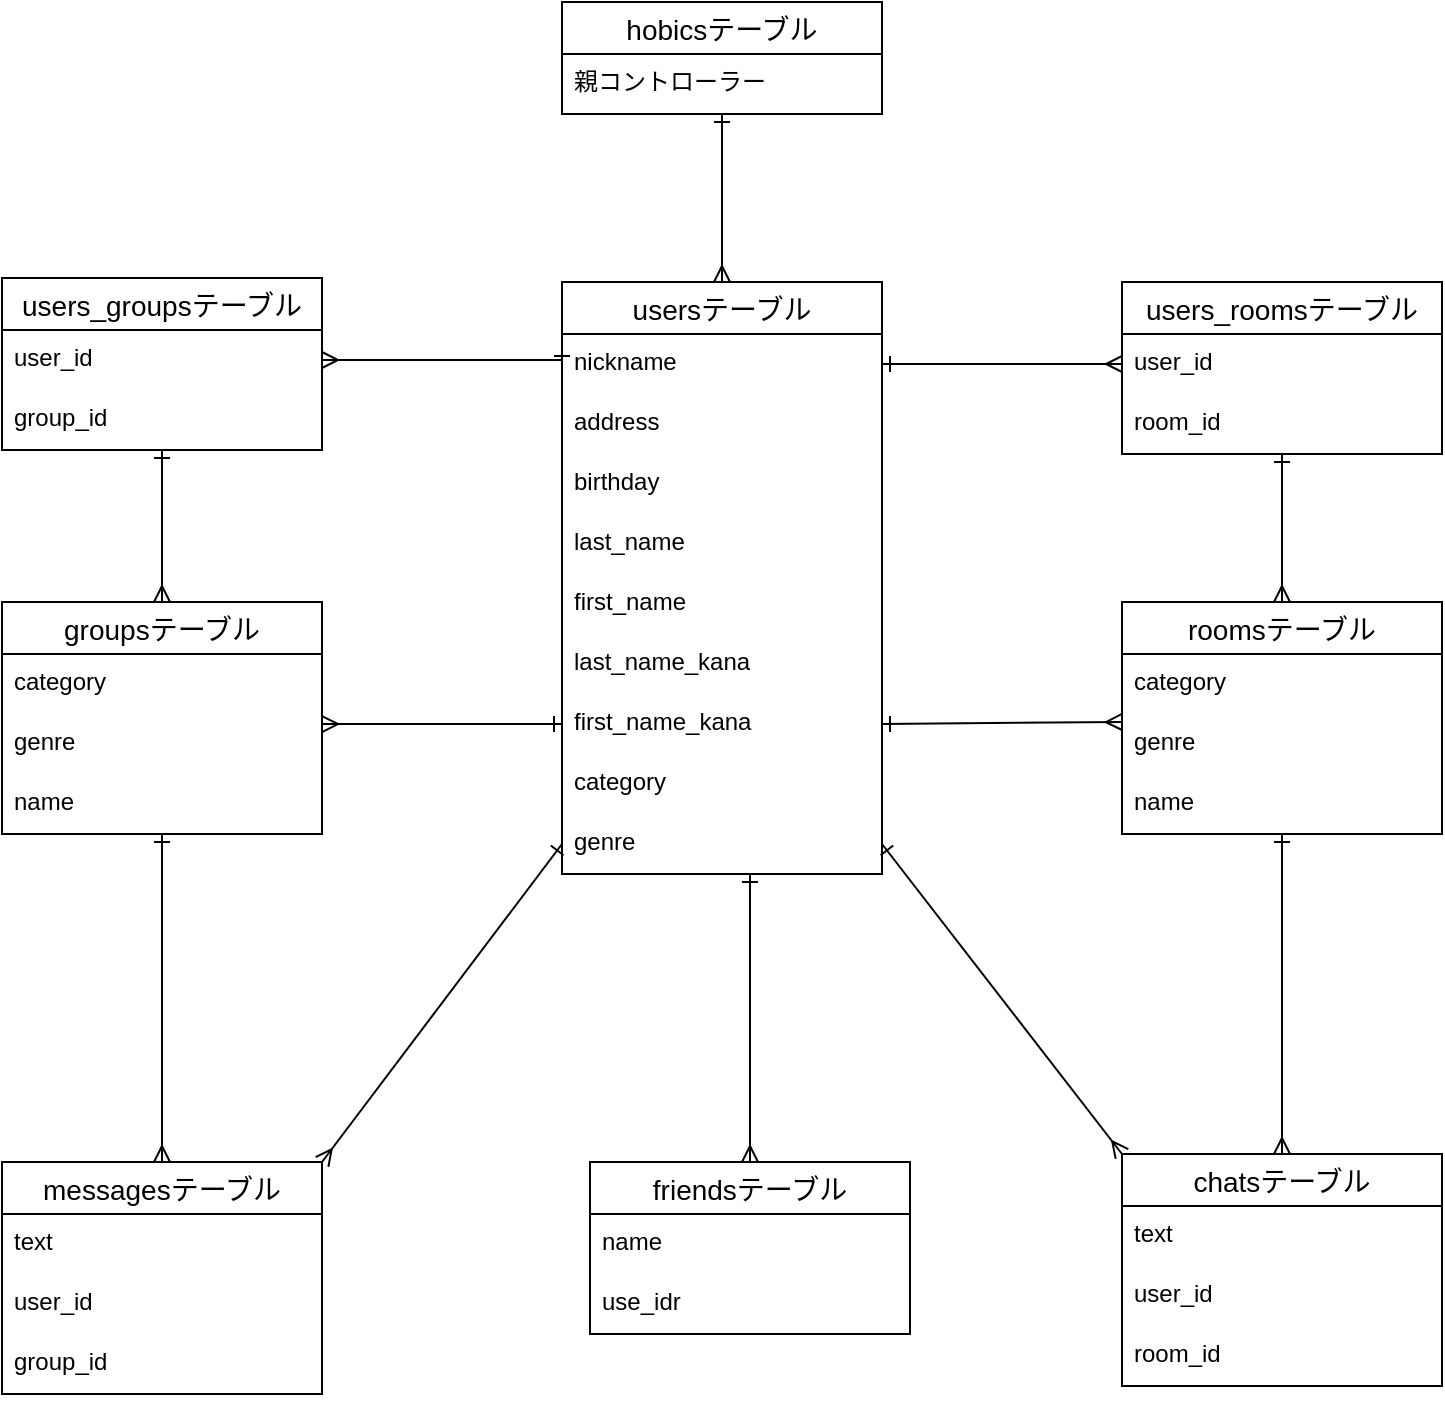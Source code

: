 <mxfile version="13.6.5">
    <diagram id="9KIjpPUinPA-i9aHkoCl" name="ページ1">
        <mxGraphModel dx="728" dy="680" grid="1" gridSize="10" guides="1" tooltips="1" connect="1" arrows="1" fold="1" page="1" pageScale="1" pageWidth="827" pageHeight="1169" math="0" shadow="0">
            <root>
                <mxCell id="0"/>
                <mxCell id="1" parent="0"/>
                <mxCell id="473" style="edgeStyle=elbowEdgeStyle;rounded=0;orthogonalLoop=1;jettySize=auto;html=1;entryX=0.5;entryY=0;entryDx=0;entryDy=0;startArrow=ERone;startFill=0;endArrow=ERmany;endFill=0;" parent="1" source="423" target="469" edge="1">
                    <mxGeometry relative="1" as="geometry"/>
                </mxCell>
                <mxCell id="462" style="edgeStyle=orthogonalEdgeStyle;rounded=0;orthogonalLoop=1;jettySize=auto;html=1;entryX=0.5;entryY=0;entryDx=0;entryDy=0;startArrow=ERone;startFill=0;endArrow=ERmany;endFill=0;" parent="1" source="453" target="458" edge="1">
                    <mxGeometry relative="1" as="geometry">
                        <Array as="points">
                            <mxPoint x="680" y="520"/>
                        </Array>
                    </mxGeometry>
                </mxCell>
                <mxCell id="467" style="edgeStyle=orthogonalEdgeStyle;rounded=0;orthogonalLoop=1;jettySize=auto;html=1;entryX=0.5;entryY=0;entryDx=0;entryDy=0;startArrow=ERone;startFill=0;endArrow=ERmany;endFill=0;" parent="1" source="458" target="463" edge="1">
                    <mxGeometry relative="1" as="geometry"/>
                </mxCell>
                <mxCell id="469" value="friendsテーブル" style="swimlane;fontStyle=0;childLayout=stackLayout;horizontal=1;startSize=26;horizontalStack=0;resizeParent=1;resizeParentMax=0;resizeLast=0;collapsible=1;marginBottom=0;align=center;fontSize=14;" parent="1" vertex="1">
                    <mxGeometry x="334" y="800" width="160" height="86" as="geometry"/>
                </mxCell>
                <mxCell id="470" value="name" style="text;strokeColor=none;fillColor=none;spacingLeft=4;spacingRight=4;overflow=hidden;rotatable=0;points=[[0,0.5],[1,0.5]];portConstraint=eastwest;fontSize=12;" parent="469" vertex="1">
                    <mxGeometry y="26" width="160" height="30" as="geometry"/>
                </mxCell>
                <mxCell id="471" value="use_idr" style="text;strokeColor=none;fillColor=none;spacingLeft=4;spacingRight=4;overflow=hidden;rotatable=0;points=[[0,0.5],[1,0.5]];portConstraint=eastwest;fontSize=12;" parent="469" vertex="1">
                    <mxGeometry y="56" width="160" height="30" as="geometry"/>
                </mxCell>
                <mxCell id="463" value="chatsテーブル" style="swimlane;fontStyle=0;childLayout=stackLayout;horizontal=1;startSize=26;horizontalStack=0;resizeParent=1;resizeParentMax=0;resizeLast=0;collapsible=1;marginBottom=0;align=center;fontSize=14;" parent="1" vertex="1">
                    <mxGeometry x="600" y="796" width="160" height="116" as="geometry"/>
                </mxCell>
                <mxCell id="464" value="text" style="text;strokeColor=none;fillColor=none;spacingLeft=4;spacingRight=4;overflow=hidden;rotatable=0;points=[[0,0.5],[1,0.5]];portConstraint=eastwest;fontSize=12;" parent="463" vertex="1">
                    <mxGeometry y="26" width="160" height="30" as="geometry"/>
                </mxCell>
                <mxCell id="465" value="user_id" style="text;strokeColor=none;fillColor=none;spacingLeft=4;spacingRight=4;overflow=hidden;rotatable=0;points=[[0,0.5],[1,0.5]];portConstraint=eastwest;fontSize=12;" parent="463" vertex="1">
                    <mxGeometry y="56" width="160" height="30" as="geometry"/>
                </mxCell>
                <mxCell id="466" value="room_id" style="text;strokeColor=none;fillColor=none;spacingLeft=4;spacingRight=4;overflow=hidden;rotatable=0;points=[[0,0.5],[1,0.5]];portConstraint=eastwest;fontSize=12;" parent="463" vertex="1">
                    <mxGeometry y="86" width="160" height="30" as="geometry"/>
                </mxCell>
                <mxCell id="446" value="messagesテーブル" style="swimlane;fontStyle=0;childLayout=stackLayout;horizontal=1;startSize=26;horizontalStack=0;resizeParent=1;resizeParentMax=0;resizeLast=0;collapsible=1;marginBottom=0;align=center;fontSize=14;" parent="1" vertex="1">
                    <mxGeometry x="40" y="800" width="160" height="116" as="geometry"/>
                </mxCell>
                <mxCell id="447" value="text" style="text;strokeColor=none;fillColor=none;spacingLeft=4;spacingRight=4;overflow=hidden;rotatable=0;points=[[0,0.5],[1,0.5]];portConstraint=eastwest;fontSize=12;" parent="446" vertex="1">
                    <mxGeometry y="26" width="160" height="30" as="geometry"/>
                </mxCell>
                <mxCell id="448" value="user_id" style="text;strokeColor=none;fillColor=none;spacingLeft=4;spacingRight=4;overflow=hidden;rotatable=0;points=[[0,0.5],[1,0.5]];portConstraint=eastwest;fontSize=12;" parent="446" vertex="1">
                    <mxGeometry y="56" width="160" height="30" as="geometry"/>
                </mxCell>
                <mxCell id="449" value="group_id" style="text;strokeColor=none;fillColor=none;spacingLeft=4;spacingRight=4;overflow=hidden;rotatable=0;points=[[0,0.5],[1,0.5]];portConstraint=eastwest;fontSize=12;" parent="446" vertex="1">
                    <mxGeometry y="86" width="160" height="30" as="geometry"/>
                </mxCell>
                <mxCell id="453" value="users_roomsテーブル" style="swimlane;fontStyle=0;childLayout=stackLayout;horizontal=1;startSize=26;horizontalStack=0;resizeParent=1;resizeParentMax=0;resizeLast=0;collapsible=1;marginBottom=0;align=center;fontSize=14;" parent="1" vertex="1">
                    <mxGeometry x="600" y="360" width="160" height="86" as="geometry"/>
                </mxCell>
                <mxCell id="454" value="user_id" style="text;strokeColor=none;fillColor=none;spacingLeft=4;spacingRight=4;overflow=hidden;rotatable=0;points=[[0,0.5],[1,0.5]];portConstraint=eastwest;fontSize=12;" parent="453" vertex="1">
                    <mxGeometry y="26" width="160" height="30" as="geometry"/>
                </mxCell>
                <mxCell id="455" value="room_id" style="text;strokeColor=none;fillColor=none;spacingLeft=4;spacingRight=4;overflow=hidden;rotatable=0;points=[[0,0.5],[1,0.5]];portConstraint=eastwest;fontSize=12;" parent="453" vertex="1">
                    <mxGeometry y="56" width="160" height="30" as="geometry"/>
                </mxCell>
                <mxCell id="423" value="usersテーブル" style="swimlane;fontStyle=0;childLayout=stackLayout;horizontal=1;startSize=26;horizontalStack=0;resizeParent=1;resizeParentMax=0;resizeLast=0;collapsible=1;marginBottom=0;align=center;fontSize=14;" parent="1" vertex="1">
                    <mxGeometry x="320" y="360" width="160" height="296" as="geometry"/>
                </mxCell>
                <mxCell id="424" value="nickname" style="text;strokeColor=none;fillColor=none;spacingLeft=4;spacingRight=4;overflow=hidden;rotatable=0;points=[[0,0.5],[1,0.5]];portConstraint=eastwest;fontSize=12;" parent="423" vertex="1">
                    <mxGeometry y="26" width="160" height="30" as="geometry"/>
                </mxCell>
                <mxCell id="425" value="address" style="text;strokeColor=none;fillColor=none;spacingLeft=4;spacingRight=4;overflow=hidden;rotatable=0;points=[[0,0.5],[1,0.5]];portConstraint=eastwest;fontSize=12;" parent="423" vertex="1">
                    <mxGeometry y="56" width="160" height="30" as="geometry"/>
                </mxCell>
                <mxCell id="427" value="birthday" style="text;strokeColor=none;fillColor=none;spacingLeft=4;spacingRight=4;overflow=hidden;rotatable=0;points=[[0,0.5],[1,0.5]];portConstraint=eastwest;fontSize=12;" parent="423" vertex="1">
                    <mxGeometry y="86" width="160" height="30" as="geometry"/>
                </mxCell>
                <mxCell id="428" value="last_name" style="text;strokeColor=none;fillColor=none;spacingLeft=4;spacingRight=4;overflow=hidden;rotatable=0;points=[[0,0.5],[1,0.5]];portConstraint=eastwest;fontSize=12;" parent="423" vertex="1">
                    <mxGeometry y="116" width="160" height="30" as="geometry"/>
                </mxCell>
                <mxCell id="426" value="first_name" style="text;strokeColor=none;fillColor=none;spacingLeft=4;spacingRight=4;overflow=hidden;rotatable=0;points=[[0,0.5],[1,0.5]];portConstraint=eastwest;fontSize=12;" parent="423" vertex="1">
                    <mxGeometry y="146" width="160" height="30" as="geometry"/>
                </mxCell>
                <mxCell id="430" value="last_name_kana" style="text;strokeColor=none;fillColor=none;spacingLeft=4;spacingRight=4;overflow=hidden;rotatable=0;points=[[0,0.5],[1,0.5]];portConstraint=eastwest;fontSize=12;" parent="423" vertex="1">
                    <mxGeometry y="176" width="160" height="30" as="geometry"/>
                </mxCell>
                <mxCell id="431" value="first_name_kana" style="text;strokeColor=none;fillColor=none;spacingLeft=4;spacingRight=4;overflow=hidden;rotatable=0;points=[[0,0.5],[1,0.5]];portConstraint=eastwest;fontSize=12;" parent="423" vertex="1">
                    <mxGeometry y="206" width="160" height="30" as="geometry"/>
                </mxCell>
                <mxCell id="432" value="category" style="text;strokeColor=none;fillColor=none;spacingLeft=4;spacingRight=4;overflow=hidden;rotatable=0;points=[[0,0.5],[1,0.5]];portConstraint=eastwest;fontSize=12;" parent="423" vertex="1">
                    <mxGeometry y="236" width="160" height="30" as="geometry"/>
                </mxCell>
                <mxCell id="434" value="genre" style="text;strokeColor=none;fillColor=none;spacingLeft=4;spacingRight=4;overflow=hidden;rotatable=0;points=[[0,0.5],[1,0.5]];portConstraint=eastwest;fontSize=12;" parent="423" vertex="1">
                    <mxGeometry y="266" width="160" height="30" as="geometry"/>
                </mxCell>
                <mxCell id="474" style="edgeStyle=orthogonalEdgeStyle;rounded=0;orthogonalLoop=1;jettySize=auto;html=1;exitX=0.5;exitY=0;exitDx=0;exitDy=0;startArrow=ERmany;startFill=0;endArrow=ERone;endFill=0;" edge="1" parent="1" source="446" target="441">
                    <mxGeometry relative="1" as="geometry">
                        <mxPoint x="120" y="320" as="targetPoint"/>
                        <mxPoint x="120" y="800" as="sourcePoint"/>
                    </mxGeometry>
                </mxCell>
                <mxCell id="483" style="edgeStyle=none;rounded=0;orthogonalLoop=1;jettySize=auto;html=1;entryX=0.5;entryY=0;entryDx=0;entryDy=0;startArrow=ERone;startFill=0;endArrow=ERmany;endFill=0;" edge="1" parent="1" source="435" target="441">
                    <mxGeometry relative="1" as="geometry"/>
                </mxCell>
                <mxCell id="435" value="users_groupsテーブル" style="swimlane;fontStyle=0;childLayout=stackLayout;horizontal=1;startSize=26;horizontalStack=0;resizeParent=1;resizeParentMax=0;resizeLast=0;collapsible=1;marginBottom=0;align=center;fontSize=14;" parent="1" vertex="1">
                    <mxGeometry x="40" y="358" width="160" height="86" as="geometry"/>
                </mxCell>
                <mxCell id="436" value="user_id" style="text;strokeColor=none;fillColor=none;spacingLeft=4;spacingRight=4;overflow=hidden;rotatable=0;points=[[0,0.5],[1,0.5]];portConstraint=eastwest;fontSize=12;" parent="435" vertex="1">
                    <mxGeometry y="26" width="160" height="30" as="geometry"/>
                </mxCell>
                <mxCell id="437" value="group_id" style="text;strokeColor=none;fillColor=none;spacingLeft=4;spacingRight=4;overflow=hidden;rotatable=0;points=[[0,0.5],[1,0.5]];portConstraint=eastwest;fontSize=12;" parent="435" vertex="1">
                    <mxGeometry y="56" width="160" height="30" as="geometry"/>
                </mxCell>
                <mxCell id="479" style="edgeStyle=orthogonalEdgeStyle;rounded=0;orthogonalLoop=1;jettySize=auto;html=1;exitX=0;exitY=0.5;exitDx=0;exitDy=0;startArrow=ERone;startFill=0;endArrow=ERmany;endFill=0;" edge="1" parent="1" source="424">
                    <mxGeometry relative="1" as="geometry">
                        <mxPoint x="200" y="399" as="targetPoint"/>
                        <Array as="points">
                            <mxPoint x="320" y="399"/>
                        </Array>
                    </mxGeometry>
                </mxCell>
                <mxCell id="480" style="edgeStyle=orthogonalEdgeStyle;rounded=0;orthogonalLoop=1;jettySize=auto;html=1;exitX=1;exitY=0.5;exitDx=0;exitDy=0;entryX=0;entryY=0.5;entryDx=0;entryDy=0;startArrow=ERone;startFill=0;endArrow=ERmany;endFill=0;" edge="1" parent="1" source="424" target="454">
                    <mxGeometry relative="1" as="geometry"/>
                </mxCell>
                <mxCell id="482" style="rounded=0;orthogonalLoop=1;jettySize=auto;elbow=vertical;html=1;exitX=0;exitY=0.5;exitDx=0;exitDy=0;startArrow=ERone;startFill=0;endArrow=ERmany;endFill=0;entryX=1;entryY=0;entryDx=0;entryDy=0;" edge="1" parent="1" source="434" target="446">
                    <mxGeometry relative="1" as="geometry">
                        <mxPoint x="210" y="840" as="targetPoint"/>
                    </mxGeometry>
                </mxCell>
                <mxCell id="441" value="groupsテーブル" style="swimlane;fontStyle=0;childLayout=stackLayout;horizontal=1;startSize=26;horizontalStack=0;resizeParent=1;resizeParentMax=0;resizeLast=0;collapsible=1;marginBottom=0;align=center;fontSize=14;" parent="1" vertex="1">
                    <mxGeometry x="40" y="520" width="160" height="116" as="geometry"/>
                </mxCell>
                <mxCell id="442" value="category" style="text;strokeColor=none;fillColor=none;spacingLeft=4;spacingRight=4;overflow=hidden;rotatable=0;points=[[0,0.5],[1,0.5]];portConstraint=eastwest;fontSize=12;" parent="441" vertex="1">
                    <mxGeometry y="26" width="160" height="30" as="geometry"/>
                </mxCell>
                <mxCell id="443" value="genre" style="text;strokeColor=none;fillColor=none;spacingLeft=4;spacingRight=4;overflow=hidden;rotatable=0;points=[[0,0.5],[1,0.5]];portConstraint=eastwest;fontSize=12;" parent="441" vertex="1">
                    <mxGeometry y="56" width="160" height="30" as="geometry"/>
                </mxCell>
                <mxCell id="444" value="name" style="text;strokeColor=none;fillColor=none;spacingLeft=4;spacingRight=4;overflow=hidden;rotatable=0;points=[[0,0.5],[1,0.5]];portConstraint=eastwest;fontSize=12;" parent="441" vertex="1">
                    <mxGeometry y="86" width="160" height="30" as="geometry"/>
                </mxCell>
                <mxCell id="458" value="roomsテーブル" style="swimlane;fontStyle=0;childLayout=stackLayout;horizontal=1;startSize=26;horizontalStack=0;resizeParent=1;resizeParentMax=0;resizeLast=0;collapsible=1;marginBottom=0;align=center;fontSize=14;" parent="1" vertex="1">
                    <mxGeometry x="600" y="520" width="160" height="116" as="geometry"/>
                </mxCell>
                <mxCell id="459" value="category" style="text;strokeColor=none;fillColor=none;spacingLeft=4;spacingRight=4;overflow=hidden;rotatable=0;points=[[0,0.5],[1,0.5]];portConstraint=eastwest;fontSize=12;" parent="458" vertex="1">
                    <mxGeometry y="26" width="160" height="30" as="geometry"/>
                </mxCell>
                <mxCell id="460" value="genre" style="text;strokeColor=none;fillColor=none;spacingLeft=4;spacingRight=4;overflow=hidden;rotatable=0;points=[[0,0.5],[1,0.5]];portConstraint=eastwest;fontSize=12;" parent="458" vertex="1">
                    <mxGeometry y="56" width="160" height="30" as="geometry"/>
                </mxCell>
                <mxCell id="461" value="name" style="text;strokeColor=none;fillColor=none;spacingLeft=4;spacingRight=4;overflow=hidden;rotatable=0;points=[[0,0.5],[1,0.5]];portConstraint=eastwest;fontSize=12;" parent="458" vertex="1">
                    <mxGeometry y="86" width="160" height="30" as="geometry"/>
                </mxCell>
                <mxCell id="484" style="edgeStyle=none;rounded=0;orthogonalLoop=1;jettySize=auto;html=1;exitX=0;exitY=0.5;exitDx=0;exitDy=0;entryX=1;entryY=0.167;entryDx=0;entryDy=0;entryPerimeter=0;startArrow=ERone;startFill=0;endArrow=ERmany;endFill=0;" edge="1" parent="1" source="431" target="443">
                    <mxGeometry relative="1" as="geometry"/>
                </mxCell>
                <mxCell id="485" style="edgeStyle=none;rounded=0;orthogonalLoop=1;jettySize=auto;html=1;exitX=1;exitY=0.5;exitDx=0;exitDy=0;startArrow=ERone;startFill=0;endArrow=ERmany;endFill=0;entryX=0;entryY=0.133;entryDx=0;entryDy=0;entryPerimeter=0;" edge="1" parent="1" source="431" target="460">
                    <mxGeometry relative="1" as="geometry">
                        <mxPoint x="590" y="581" as="targetPoint"/>
                    </mxGeometry>
                </mxCell>
                <mxCell id="486" style="edgeStyle=none;rounded=0;orthogonalLoop=1;jettySize=auto;html=1;exitX=1;exitY=0.5;exitDx=0;exitDy=0;entryX=0;entryY=0;entryDx=0;entryDy=0;startArrow=ERone;startFill=0;endArrow=ERmany;endFill=0;" edge="1" parent="1" source="434" target="463">
                    <mxGeometry relative="1" as="geometry"/>
                </mxCell>
                <mxCell id="491" style="edgeStyle=none;rounded=0;orthogonalLoop=1;jettySize=auto;html=1;entryX=0.5;entryY=0;entryDx=0;entryDy=0;startArrow=ERone;startFill=0;endArrow=ERmany;endFill=0;" edge="1" parent="1" source="487" target="423">
                    <mxGeometry relative="1" as="geometry"/>
                </mxCell>
                <mxCell id="487" value="hobicsテーブル" style="swimlane;fontStyle=0;childLayout=stackLayout;horizontal=1;startSize=26;horizontalStack=0;resizeParent=1;resizeParentMax=0;resizeLast=0;collapsible=1;marginBottom=0;align=center;fontSize=14;" vertex="1" parent="1">
                    <mxGeometry x="320" y="220" width="160" height="56" as="geometry"/>
                </mxCell>
                <mxCell id="488" value="親コントローラー" style="text;strokeColor=none;fillColor=none;spacingLeft=4;spacingRight=4;overflow=hidden;rotatable=0;points=[[0,0.5],[1,0.5]];portConstraint=eastwest;fontSize=12;" vertex="1" parent="487">
                    <mxGeometry y="26" width="160" height="30" as="geometry"/>
                </mxCell>
            </root>
        </mxGraphModel>
    </diagram>
</mxfile>
